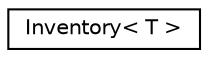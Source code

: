digraph "Graphical Class Hierarchy"
{
 // LATEX_PDF_SIZE
  edge [fontname="Helvetica",fontsize="10",labelfontname="Helvetica",labelfontsize="10"];
  node [fontname="Helvetica",fontsize="10",shape=record];
  rankdir="LR";
  Node0 [label="Inventory\< T \>",height=0.2,width=0.4,color="black", fillcolor="white", style="filled",URL="$class_inventory.html",tooltip=" "];
}
